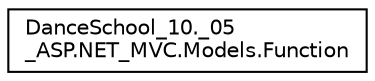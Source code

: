 digraph "Graphical Class Hierarchy"
{
 // INTERACTIVE_SVG=YES
 // LATEX_PDF_SIZE
  edge [fontname="Helvetica",fontsize="10",labelfontname="Helvetica",labelfontsize="10"];
  node [fontname="Helvetica",fontsize="10",shape=record];
  rankdir="LR";
  Node0 [label="DanceSchool_10._05\l_ASP.NET_MVC.Models.Function",height=0.2,width=0.4,color="black", fillcolor="white", style="filled",URL="$class_dance_school__10_1_1__05___a_s_p_1_1_n_e_t___m_v_c_1_1_models_1_1_function.html",tooltip=" "];
}
